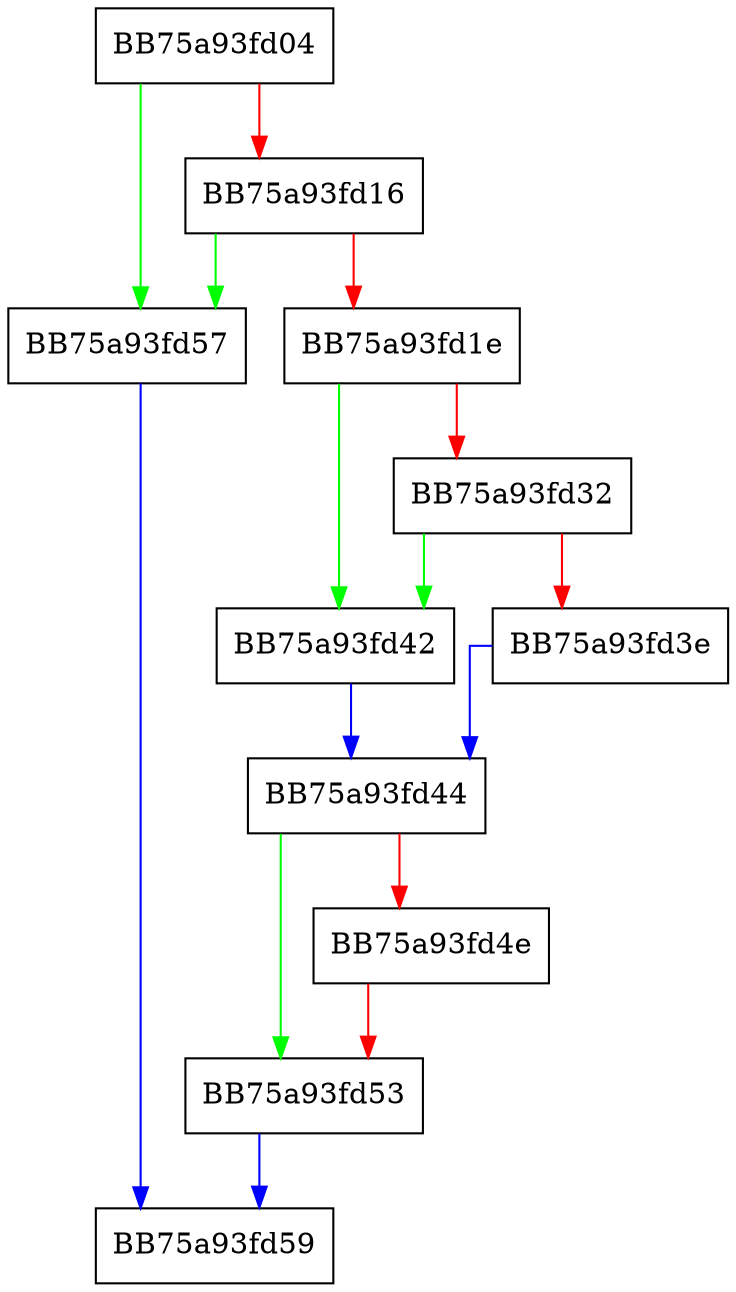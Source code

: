 digraph check_static_coarse_grain_violation {
  node [shape="box"];
  graph [splines=ortho];
  BB75a93fd04 -> BB75a93fd57 [color="green"];
  BB75a93fd04 -> BB75a93fd16 [color="red"];
  BB75a93fd16 -> BB75a93fd57 [color="green"];
  BB75a93fd16 -> BB75a93fd1e [color="red"];
  BB75a93fd1e -> BB75a93fd42 [color="green"];
  BB75a93fd1e -> BB75a93fd32 [color="red"];
  BB75a93fd32 -> BB75a93fd42 [color="green"];
  BB75a93fd32 -> BB75a93fd3e [color="red"];
  BB75a93fd3e -> BB75a93fd44 [color="blue"];
  BB75a93fd42 -> BB75a93fd44 [color="blue"];
  BB75a93fd44 -> BB75a93fd53 [color="green"];
  BB75a93fd44 -> BB75a93fd4e [color="red"];
  BB75a93fd4e -> BB75a93fd53 [color="red"];
  BB75a93fd53 -> BB75a93fd59 [color="blue"];
  BB75a93fd57 -> BB75a93fd59 [color="blue"];
}